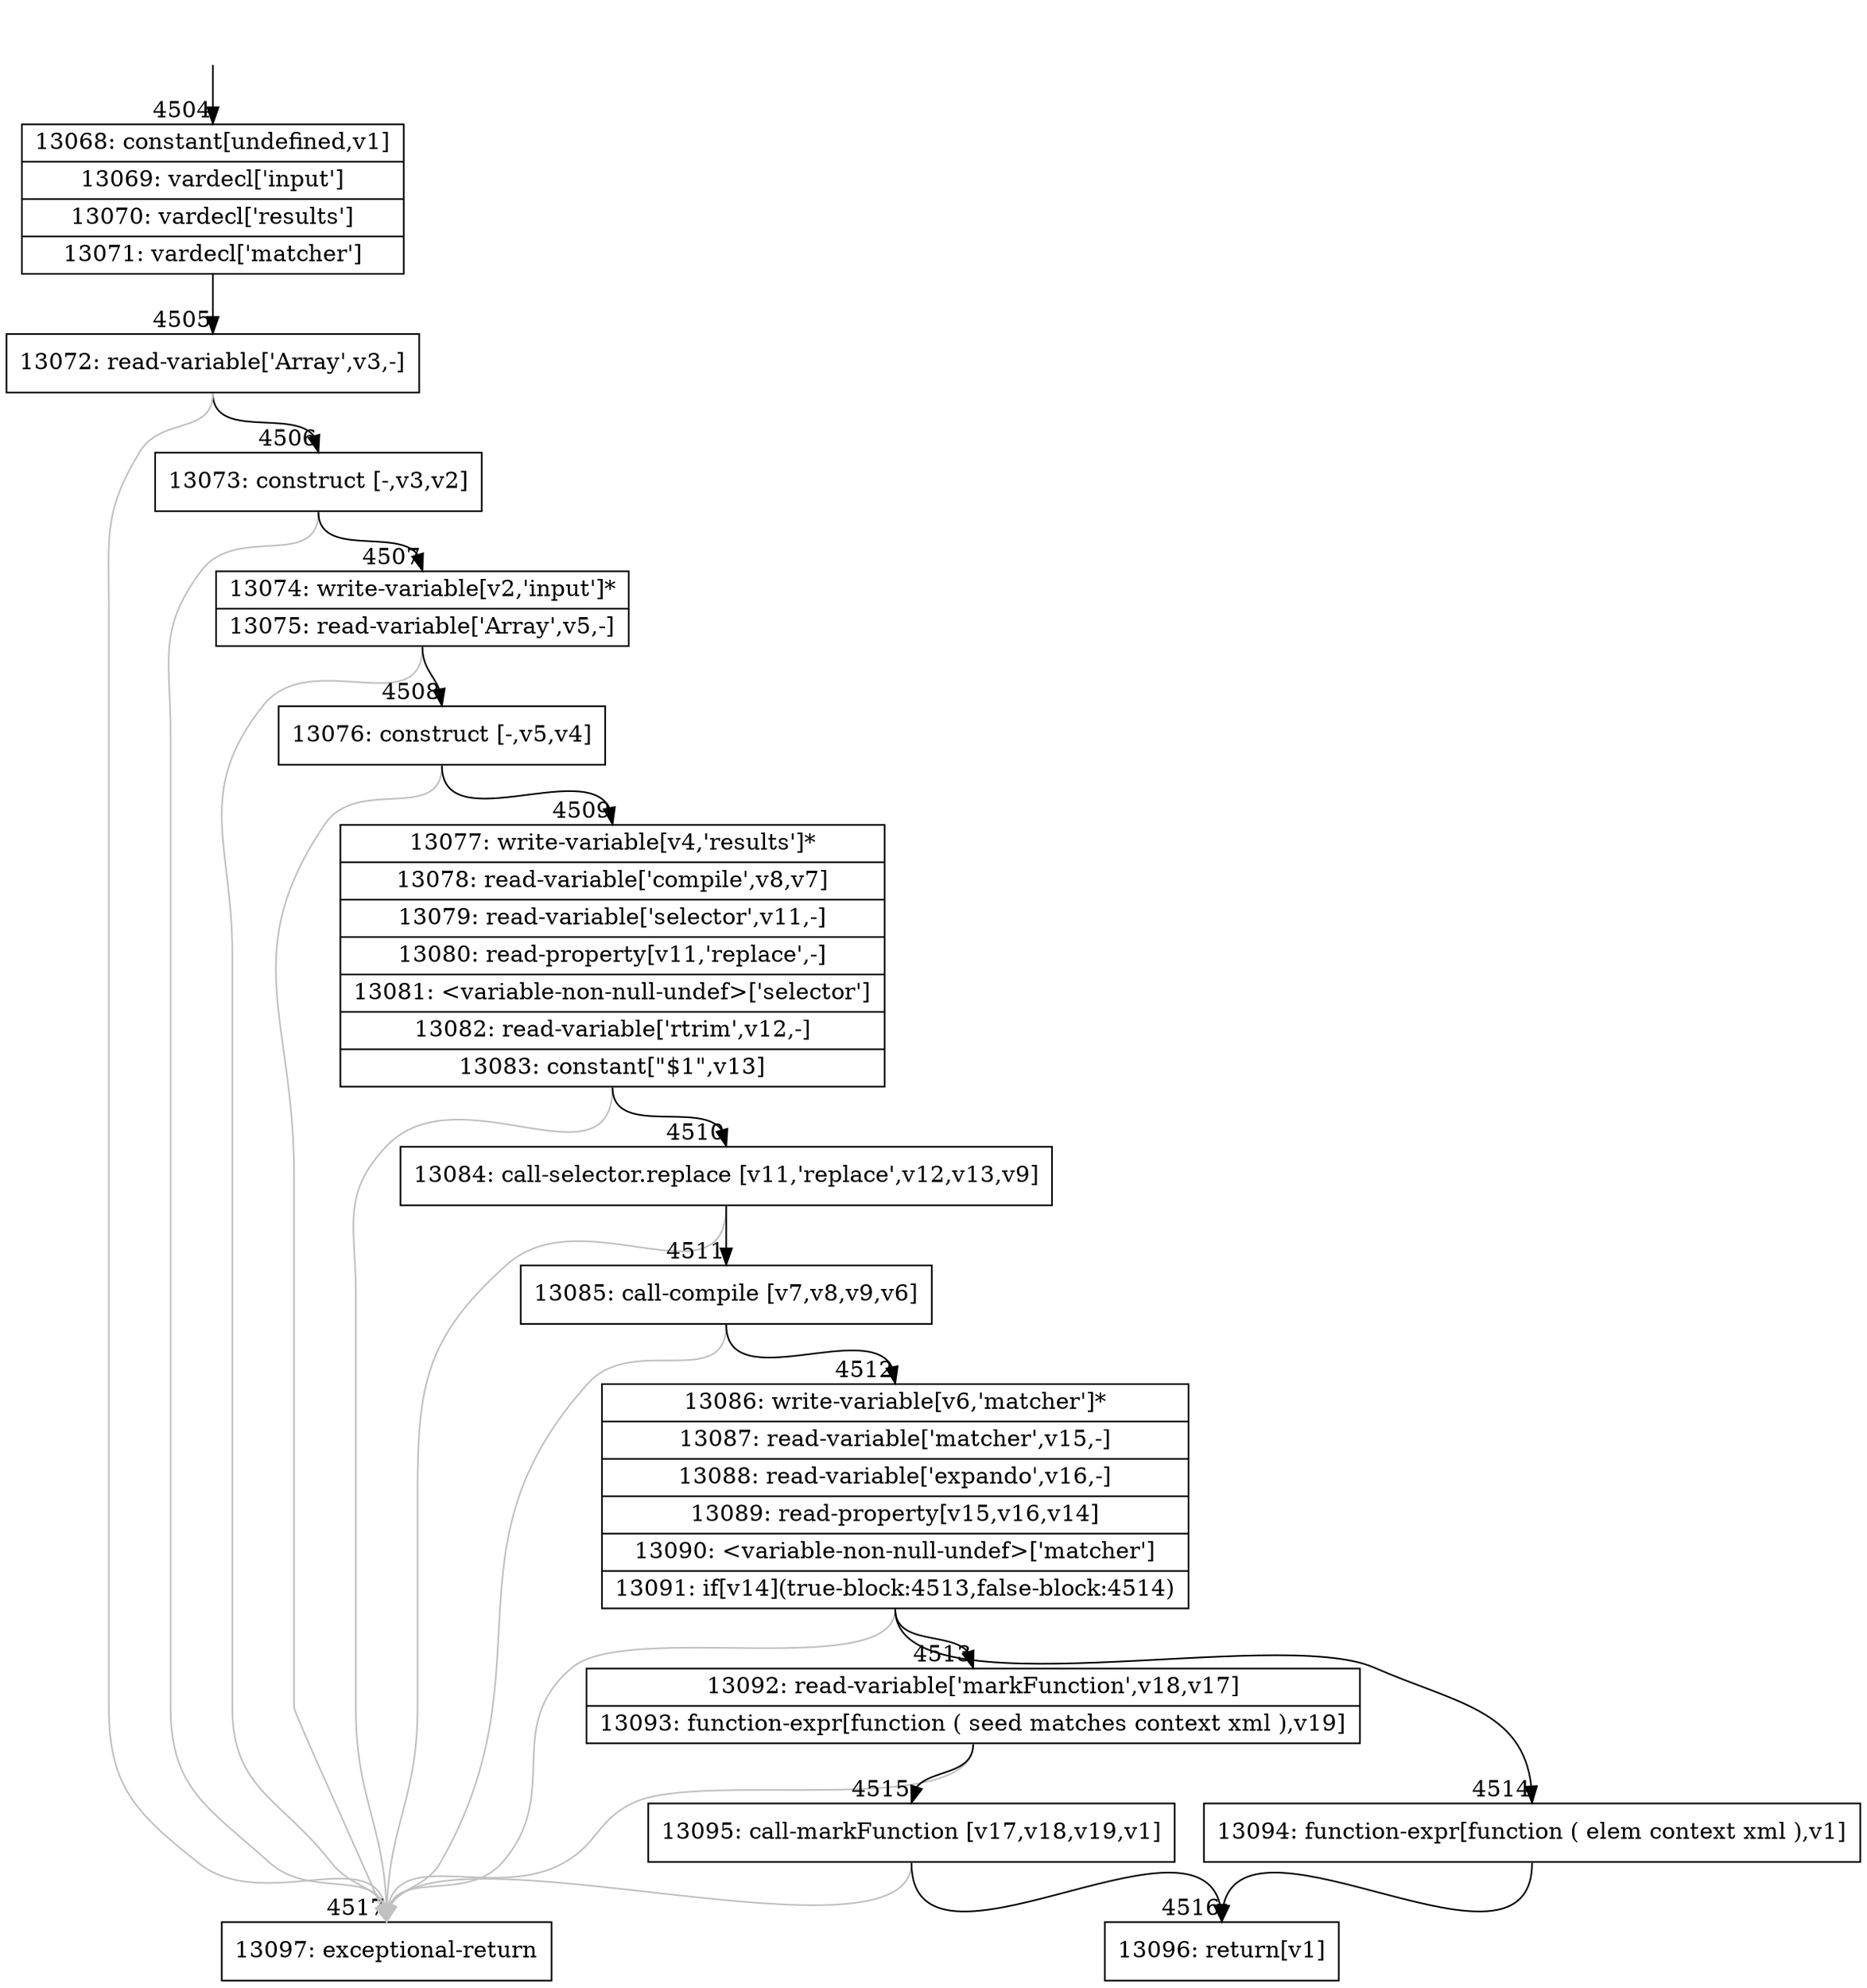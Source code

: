 digraph {
rankdir="TD"
BB_entry289[shape=none,label=""];
BB_entry289 -> BB4504 [tailport=s, headport=n, headlabel="    4504"]
BB4504 [shape=record label="{13068: constant[undefined,v1]|13069: vardecl['input']|13070: vardecl['results']|13071: vardecl['matcher']}" ] 
BB4504 -> BB4505 [tailport=s, headport=n, headlabel="      4505"]
BB4505 [shape=record label="{13072: read-variable['Array',v3,-]}" ] 
BB4505 -> BB4506 [tailport=s, headport=n, headlabel="      4506"]
BB4505 -> BB4517 [tailport=s, headport=n, color=gray, headlabel="      4517"]
BB4506 [shape=record label="{13073: construct [-,v3,v2]}" ] 
BB4506 -> BB4507 [tailport=s, headport=n, headlabel="      4507"]
BB4506 -> BB4517 [tailport=s, headport=n, color=gray]
BB4507 [shape=record label="{13074: write-variable[v2,'input']*|13075: read-variable['Array',v5,-]}" ] 
BB4507 -> BB4508 [tailport=s, headport=n, headlabel="      4508"]
BB4507 -> BB4517 [tailport=s, headport=n, color=gray]
BB4508 [shape=record label="{13076: construct [-,v5,v4]}" ] 
BB4508 -> BB4509 [tailport=s, headport=n, headlabel="      4509"]
BB4508 -> BB4517 [tailport=s, headport=n, color=gray]
BB4509 [shape=record label="{13077: write-variable[v4,'results']*|13078: read-variable['compile',v8,v7]|13079: read-variable['selector',v11,-]|13080: read-property[v11,'replace',-]|13081: \<variable-non-null-undef\>['selector']|13082: read-variable['rtrim',v12,-]|13083: constant[\"$1\",v13]}" ] 
BB4509 -> BB4510 [tailport=s, headport=n, headlabel="      4510"]
BB4509 -> BB4517 [tailport=s, headport=n, color=gray]
BB4510 [shape=record label="{13084: call-selector.replace [v11,'replace',v12,v13,v9]}" ] 
BB4510 -> BB4511 [tailport=s, headport=n, headlabel="      4511"]
BB4510 -> BB4517 [tailport=s, headport=n, color=gray]
BB4511 [shape=record label="{13085: call-compile [v7,v8,v9,v6]}" ] 
BB4511 -> BB4512 [tailport=s, headport=n, headlabel="      4512"]
BB4511 -> BB4517 [tailport=s, headport=n, color=gray]
BB4512 [shape=record label="{13086: write-variable[v6,'matcher']*|13087: read-variable['matcher',v15,-]|13088: read-variable['expando',v16,-]|13089: read-property[v15,v16,v14]|13090: \<variable-non-null-undef\>['matcher']|13091: if[v14](true-block:4513,false-block:4514)}" ] 
BB4512 -> BB4513 [tailport=s, headport=n, headlabel="      4513"]
BB4512 -> BB4514 [tailport=s, headport=n, headlabel="      4514"]
BB4512 -> BB4517 [tailport=s, headport=n, color=gray]
BB4513 [shape=record label="{13092: read-variable['markFunction',v18,v17]|13093: function-expr[function ( seed matches context xml ),v19]}" ] 
BB4513 -> BB4515 [tailport=s, headport=n, headlabel="      4515"]
BB4513 -> BB4517 [tailport=s, headport=n, color=gray]
BB4514 [shape=record label="{13094: function-expr[function ( elem context xml ),v1]}" ] 
BB4514 -> BB4516 [tailport=s, headport=n, headlabel="      4516"]
BB4515 [shape=record label="{13095: call-markFunction [v17,v18,v19,v1]}" ] 
BB4515 -> BB4516 [tailport=s, headport=n]
BB4515 -> BB4517 [tailport=s, headport=n, color=gray]
BB4516 [shape=record label="{13096: return[v1]}" ] 
BB4517 [shape=record label="{13097: exceptional-return}" ] 
//#$~ 4833
}
